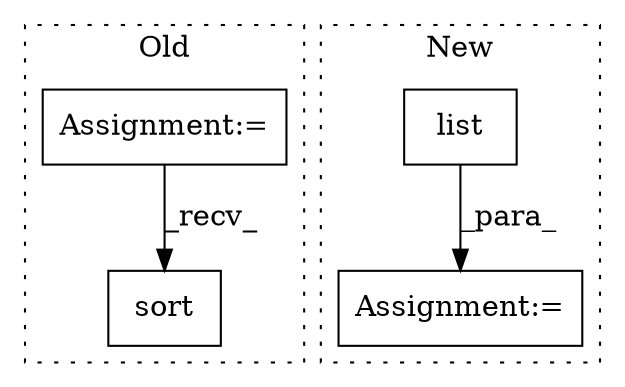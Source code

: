 digraph G {
subgraph cluster0 {
1 [label="sort" a="32" s="6123,6134" l="5,1" shape="box"];
4 [label="Assignment:=" a="7" s="6090" l="1" shape="box"];
label = "Old";
style="dotted";
}
subgraph cluster1 {
2 [label="list" a="32" s="5873,5899" l="5,1" shape="box"];
3 [label="Assignment:=" a="7" s="5872" l="1" shape="box"];
label = "New";
style="dotted";
}
2 -> 3 [label="_para_"];
4 -> 1 [label="_recv_"];
}